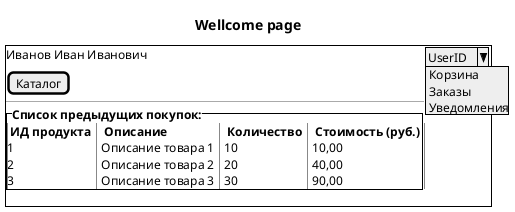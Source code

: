 @startsalt
title Wellcome page
{+
  Иванов Иван Иванович | {
  ^UserID^ Корзина^ Заказы^ Уведомления^
  }
  [Каталог]
  ----
  {^<b>Список предыдущих покупок:</b>
	  {T!
		  <b> ИД продукта | <b> Описание | <b> Количество | <b> Стоимость (руб.)	
		  1	| Описание товара 1 | 10 | 10,00
		  2	| Описание товара 2 | 20 | 40,00
		  3	| Описание товара 3 | 30 | 90,00
	  }
  }
}
@endsalt